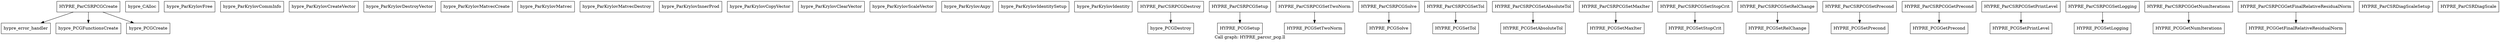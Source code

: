 digraph "Call graph: HYPRE_parcsr_pcg.ll" {
	label="Call graph: HYPRE_parcsr_pcg.ll";

	Node0x562b5fa9d3a0 [shape=record,label="{HYPRE_ParCSRPCGCreate}"];
	Node0x562b5fa9d3a0 -> Node0x562b5fa889d0;
	Node0x562b5fa9d3a0 -> Node0x562b5fa8a0f0;
	Node0x562b5fa9d3a0 -> Node0x562b5fa8a670;
	Node0x562b5fa8acc0 [shape=record,label="{hypre_CAlloc}"];
	Node0x562b5fa889d0 [shape=record,label="{hypre_error_handler}"];
	Node0x562b5fa8b400 [shape=record,label="{hypre_ParKrylovFree}"];
	Node0x562b5fa8a0f0 [shape=record,label="{hypre_PCGFunctionsCreate}"];
	Node0x562b5fa8bc30 [shape=record,label="{hypre_ParKrylovCommInfo}"];
	Node0x562b5fa8cf30 [shape=record,label="{hypre_ParKrylovCreateVector}"];
	Node0x562b5fa8ddc0 [shape=record,label="{hypre_ParKrylovDestroyVector}"];
	Node0x562b5fa8e760 [shape=record,label="{hypre_ParKrylovMatvecCreate}"];
	Node0x562b5fa8f100 [shape=record,label="{hypre_ParKrylovMatvec}"];
	Node0x562b5fa8fab0 [shape=record,label="{hypre_ParKrylovMatvecDestroy}"];
	Node0x562b5fa91410 [shape=record,label="{hypre_ParKrylovInnerProd}"];
	Node0x562b5fa91e40 [shape=record,label="{hypre_ParKrylovCopyVector}"];
	Node0x562b5fa92d90 [shape=record,label="{hypre_ParKrylovClearVector}"];
	Node0x562b5fa93850 [shape=record,label="{hypre_ParKrylovScaleVector}"];
	Node0x562b5fa94250 [shape=record,label="{hypre_ParKrylovAxpy}"];
	Node0x562b5fa94cb0 [shape=record,label="{hypre_ParKrylovIdentitySetup}"];
	Node0x562b5fa95780 [shape=record,label="{hypre_ParKrylovIdentity}"];
	Node0x562b5fa8a670 [shape=record,label="{hypre_PCGCreate}"];
	Node0x562b5fa9d920 [shape=record,label="{HYPRE_ParCSRPCGDestroy}"];
	Node0x562b5fa9d920 -> Node0x562b5fa9d010;
	Node0x562b5fa9d010 [shape=record,label="{hypre_PCGDestroy}"];
	Node0x562b5faa7de0 [shape=record,label="{HYPRE_ParCSRPCGSetup}"];
	Node0x562b5faa7de0 -> Node0x562b5faa7e60;
	Node0x562b5faa78a0 [shape=record,label="{HYPRE_ParCSRPCGSetTwoNorm}"];
	Node0x562b5faa78a0 -> Node0x562b5faa7920;
	Node0x562b5faa7e60 [shape=record,label="{HYPRE_PCGSetup}"];
	Node0x562b5faa7f40 [shape=record,label="{HYPRE_ParCSRPCGSolve}"];
	Node0x562b5faa7f40 -> Node0x562b5faa7fc0;
	Node0x562b5faa7fc0 [shape=record,label="{HYPRE_PCGSolve}"];
	Node0x562b5faa80a0 [shape=record,label="{HYPRE_ParCSRPCGSetTol}"];
	Node0x562b5faa80a0 -> Node0x562b5faa8120;
	Node0x562b5faa8120 [shape=record,label="{HYPRE_PCGSetTol}"];
	Node0x562b5faa8200 [shape=record,label="{HYPRE_ParCSRPCGSetAbsoluteTol}"];
	Node0x562b5faa8200 -> Node0x562b5faa8280;
	Node0x562b5faa8280 [shape=record,label="{HYPRE_PCGSetAbsoluteTol}"];
	Node0x562b5faa8360 [shape=record,label="{HYPRE_ParCSRPCGSetMaxIter}"];
	Node0x562b5faa8360 -> Node0x562b5faa83e0;
	Node0x562b5faa83e0 [shape=record,label="{HYPRE_PCGSetMaxIter}"];
	Node0x562b5faa84c0 [shape=record,label="{HYPRE_ParCSRPCGSetStopCrit}"];
	Node0x562b5faa84c0 -> Node0x562b5faa8540;
	Node0x562b5faa8540 [shape=record,label="{HYPRE_PCGSetStopCrit}"];
	Node0x562b5faa7920 [shape=record,label="{HYPRE_PCGSetTwoNorm}"];
	Node0x562b5faa7a00 [shape=record,label="{HYPRE_ParCSRPCGSetRelChange}"];
	Node0x562b5faa7a00 -> Node0x562b5faa7a80;
	Node0x562b5faa7a80 [shape=record,label="{HYPRE_PCGSetRelChange}"];
	Node0x562b5faa7b60 [shape=record,label="{HYPRE_ParCSRPCGSetPrecond}"];
	Node0x562b5faa7b60 -> Node0x562b5faa7be0;
	Node0x562b5faa7be0 [shape=record,label="{HYPRE_PCGSetPrecond}"];
	Node0x562b5faa7cc0 [shape=record,label="{HYPRE_ParCSRPCGGetPrecond}"];
	Node0x562b5faa7cc0 -> Node0x562b5faa8fc0;
	Node0x562b5faa8fc0 [shape=record,label="{HYPRE_PCGGetPrecond}"];
	Node0x562b5faa90a0 [shape=record,label="{HYPRE_ParCSRPCGSetPrintLevel}"];
	Node0x562b5faa90a0 -> Node0x562b5faa9120;
	Node0x562b5faa9120 [shape=record,label="{HYPRE_PCGSetPrintLevel}"];
	Node0x562b5faa9200 [shape=record,label="{HYPRE_ParCSRPCGSetLogging}"];
	Node0x562b5faa9200 -> Node0x562b5faa9280;
	Node0x562b5faa9280 [shape=record,label="{HYPRE_PCGSetLogging}"];
	Node0x562b5faa9360 [shape=record,label="{HYPRE_ParCSRPCGGetNumIterations}"];
	Node0x562b5faa9360 -> Node0x562b5faa93e0;
	Node0x562b5faa93e0 [shape=record,label="{HYPRE_PCGGetNumIterations}"];
	Node0x562b5faa94c0 [shape=record,label="{HYPRE_ParCSRPCGGetFinalRelativeResidualNorm}"];
	Node0x562b5faa94c0 -> Node0x562b5faa9540;
	Node0x562b5faa9540 [shape=record,label="{HYPRE_PCGGetFinalRelativeResidualNorm}"];
	Node0x562b5faa9620 [shape=record,label="{HYPRE_ParCSRDiagScaleSetup}"];
	Node0x562b5faa96a0 [shape=record,label="{HYPRE_ParCSRDiagScale}"];
}
